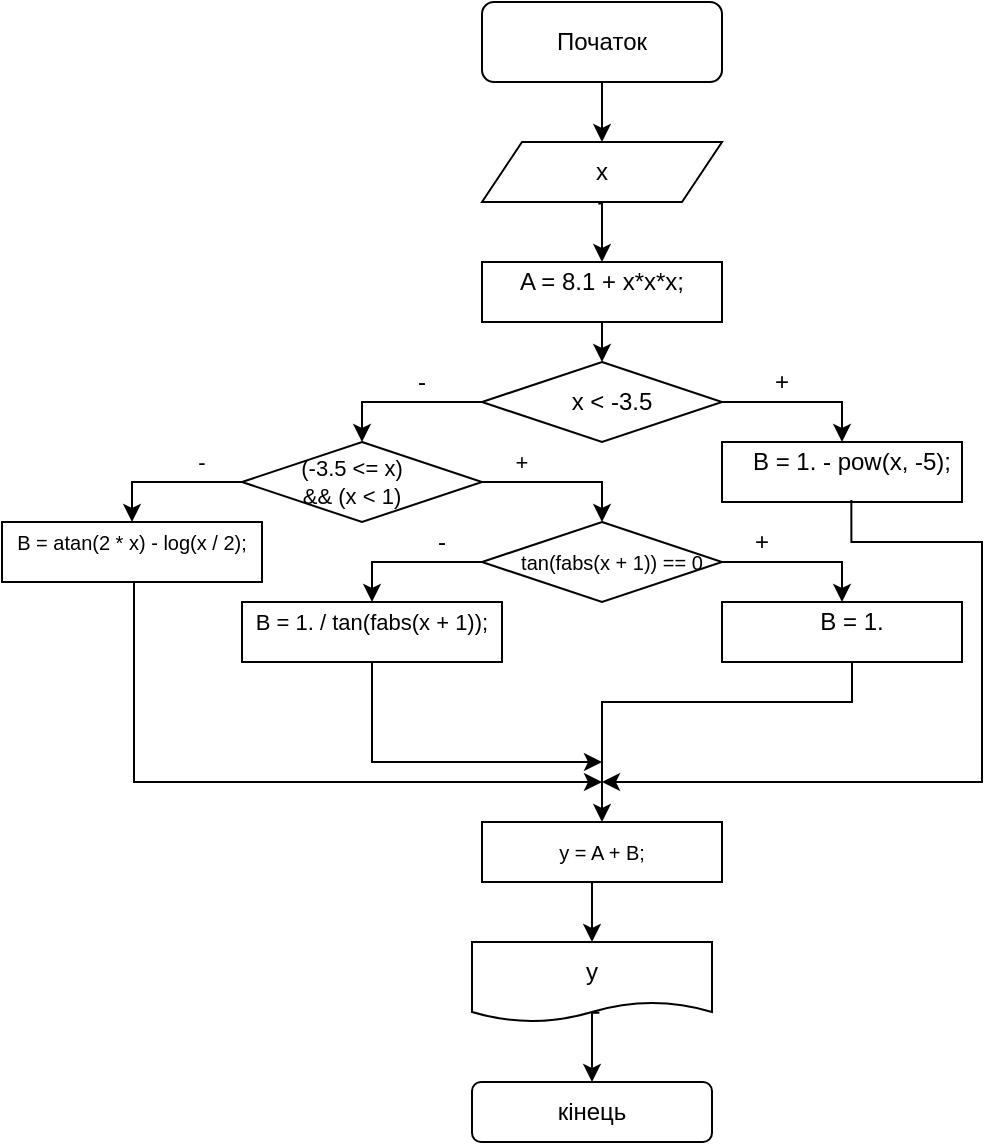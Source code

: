 <mxfile version="13.8.0" type="device"><diagram id="_zxZsBG4DTkRxUMZkxQ4" name="Page-1"><mxGraphModel dx="782" dy="412" grid="1" gridSize="10" guides="1" tooltips="1" connect="1" arrows="1" fold="1" page="1" pageScale="1" pageWidth="850" pageHeight="1100" math="0" shadow="0"><root><mxCell id="0"/><mxCell id="1" parent="0"/><mxCell id="PcTbW34z4467yY1mR02F-1" value="" style="rounded=1;whiteSpace=wrap;html=1;shadow=0;sketch=0;glass=0;" parent="1" vertex="1"><mxGeometry x="390" y="50" width="120" height="40" as="geometry"/></mxCell><mxCell id="PcTbW34z4467yY1mR02F-4" value="" style="shape=parallelogram;perimeter=parallelogramPerimeter;whiteSpace=wrap;html=1;fixedSize=1;shadow=0;glass=0;sketch=0;" parent="1" vertex="1"><mxGeometry x="390" y="120" width="120" height="30" as="geometry"/></mxCell><mxCell id="PcTbW34z4467yY1mR02F-7" value="" style="edgeStyle=orthogonalEdgeStyle;rounded=0;orthogonalLoop=1;jettySize=auto;html=1;exitX=0.5;exitY=1;exitDx=0;exitDy=0;" parent="1" source="PcTbW34z4467yY1mR02F-1" edge="1"><mxGeometry relative="1" as="geometry"><mxPoint x="450" y="100" as="sourcePoint"/><mxPoint x="450" y="120" as="targetPoint"/><Array as="points"/></mxGeometry></mxCell><mxCell id="PcTbW34z4467yY1mR02F-5" value="Початок" style="text;html=1;strokeColor=none;fillColor=none;align=center;verticalAlign=middle;whiteSpace=wrap;rounded=0;shadow=0;glass=0;sketch=0;" parent="1" vertex="1"><mxGeometry x="430" y="60" width="40" height="20" as="geometry"/></mxCell><mxCell id="PcTbW34z4467yY1mR02F-19" value="" style="edgeStyle=orthogonalEdgeStyle;rounded=0;orthogonalLoop=1;jettySize=auto;html=1;entryX=0.5;entryY=0;entryDx=0;entryDy=0;exitX=0.454;exitY=1.288;exitDx=0;exitDy=0;exitPerimeter=0;" parent="1" source="PcTbW34z4467yY1mR02F-6" target="PcTbW34z4467yY1mR02F-18" edge="1"><mxGeometry relative="1" as="geometry"><Array as="points"><mxPoint x="450" y="151"/></Array></mxGeometry></mxCell><mxCell id="PcTbW34z4467yY1mR02F-6" value="х" style="text;html=1;strokeColor=none;fillColor=none;align=center;verticalAlign=middle;whiteSpace=wrap;rounded=0;shadow=0;glass=0;sketch=0;" parent="1" vertex="1"><mxGeometry x="430" y="125" width="40" height="20" as="geometry"/></mxCell><mxCell id="PcTbW34z4467yY1mR02F-8" value="" style="rounded=0;whiteSpace=wrap;html=1;shadow=0;glass=0;sketch=0;" parent="1" vertex="1"><mxGeometry x="390" y="180" width="120" height="30" as="geometry"/></mxCell><mxCell id="PcTbW34z4467yY1mR02F-24" style="edgeStyle=orthogonalEdgeStyle;rounded=0;orthogonalLoop=1;jettySize=auto;html=1;exitX=1;exitY=0.5;exitDx=0;exitDy=0;entryX=0.5;entryY=0;entryDx=0;entryDy=0;" parent="1" source="PcTbW34z4467yY1mR02F-9" target="PcTbW34z4467yY1mR02F-14" edge="1"><mxGeometry relative="1" as="geometry"/></mxCell><mxCell id="PcTbW34z4467yY1mR02F-25" style="edgeStyle=orthogonalEdgeStyle;rounded=0;orthogonalLoop=1;jettySize=auto;html=1;exitX=0;exitY=0.5;exitDx=0;exitDy=0;entryX=0.5;entryY=0;entryDx=0;entryDy=0;" parent="1" source="PcTbW34z4467yY1mR02F-9" target="PcTbW34z4467yY1mR02F-10" edge="1"><mxGeometry relative="1" as="geometry"/></mxCell><mxCell id="PcTbW34z4467yY1mR02F-9" value="" style="rhombus;whiteSpace=wrap;html=1;shadow=0;glass=0;sketch=0;" parent="1" vertex="1"><mxGeometry x="390" y="230" width="120" height="40" as="geometry"/></mxCell><mxCell id="PcTbW34z4467yY1mR02F-28" style="edgeStyle=orthogonalEdgeStyle;rounded=0;orthogonalLoop=1;jettySize=auto;html=1;exitX=1;exitY=0.5;exitDx=0;exitDy=0;entryX=0.5;entryY=0;entryDx=0;entryDy=0;" parent="1" source="PcTbW34z4467yY1mR02F-10" target="PcTbW34z4467yY1mR02F-11" edge="1"><mxGeometry relative="1" as="geometry"/></mxCell><mxCell id="PcTbW34z4467yY1mR02F-39" style="edgeStyle=orthogonalEdgeStyle;rounded=0;orthogonalLoop=1;jettySize=auto;html=1;exitX=0;exitY=0.5;exitDx=0;exitDy=0;entryX=0.5;entryY=0;entryDx=0;entryDy=0;fontSize=11;" parent="1" source="PcTbW34z4467yY1mR02F-10" target="PcTbW34z4467yY1mR02F-17" edge="1"><mxGeometry relative="1" as="geometry"/></mxCell><mxCell id="PcTbW34z4467yY1mR02F-10" value="" style="rhombus;whiteSpace=wrap;html=1;shadow=0;glass=0;sketch=0;" parent="1" vertex="1"><mxGeometry x="270" y="270" width="120" height="40" as="geometry"/></mxCell><mxCell id="PcTbW34z4467yY1mR02F-40" style="edgeStyle=orthogonalEdgeStyle;rounded=0;orthogonalLoop=1;jettySize=auto;html=1;exitX=0;exitY=0.5;exitDx=0;exitDy=0;entryX=0.5;entryY=0;entryDx=0;entryDy=0;fontSize=11;" parent="1" source="PcTbW34z4467yY1mR02F-11" target="PcTbW34z4467yY1mR02F-16" edge="1"><mxGeometry relative="1" as="geometry"/></mxCell><mxCell id="PcTbW34z4467yY1mR02F-11" value="" style="rhombus;whiteSpace=wrap;html=1;shadow=0;glass=0;sketch=0;" parent="1" vertex="1"><mxGeometry x="390" y="310" width="120" height="40" as="geometry"/></mxCell><mxCell id="PcTbW34z4467yY1mR02F-14" value="" style="rounded=0;whiteSpace=wrap;html=1;shadow=0;glass=0;sketch=0;" parent="1" vertex="1"><mxGeometry x="510" y="270" width="120" height="30" as="geometry"/></mxCell><mxCell id="PcTbW34z4467yY1mR02F-15" value="" style="rounded=0;whiteSpace=wrap;html=1;shadow=0;glass=0;sketch=0;" parent="1" vertex="1"><mxGeometry x="510" y="350" width="120" height="30" as="geometry"/></mxCell><mxCell id="PcTbW34z4467yY1mR02F-16" value="" style="rounded=0;whiteSpace=wrap;html=1;shadow=0;glass=0;sketch=0;" parent="1" vertex="1"><mxGeometry x="270" y="350" width="130" height="30" as="geometry"/></mxCell><mxCell id="PcTbW34z4467yY1mR02F-17" value="" style="rounded=0;whiteSpace=wrap;html=1;shadow=0;glass=0;sketch=0;" parent="1" vertex="1"><mxGeometry x="150" y="310" width="130" height="30" as="geometry"/></mxCell><mxCell id="PcTbW34z4467yY1mR02F-23" style="edgeStyle=orthogonalEdgeStyle;rounded=0;orthogonalLoop=1;jettySize=auto;html=1;entryX=0.5;entryY=0;entryDx=0;entryDy=0;" parent="1" target="PcTbW34z4467yY1mR02F-9" edge="1"><mxGeometry relative="1" as="geometry"><mxPoint x="450" y="210" as="sourcePoint"/></mxGeometry></mxCell><mxCell id="PcTbW34z4467yY1mR02F-18" value="A = 8.1 + x*x*x;" style="text;html=1;strokeColor=none;fillColor=none;align=center;verticalAlign=middle;whiteSpace=wrap;rounded=0;shadow=0;glass=0;sketch=0;" parent="1" vertex="1"><mxGeometry x="405" y="180" width="90" height="20" as="geometry"/></mxCell><mxCell id="PcTbW34z4467yY1mR02F-21" value="x &lt; -3.5" style="text;html=1;strokeColor=none;fillColor=none;align=center;verticalAlign=middle;whiteSpace=wrap;rounded=0;shadow=0;glass=0;sketch=0;" parent="1" vertex="1"><mxGeometry x="430" y="240" width="50" height="20" as="geometry"/></mxCell><mxCell id="PcTbW34z4467yY1mR02F-26" value="+" style="text;html=1;strokeColor=none;fillColor=none;align=center;verticalAlign=middle;whiteSpace=wrap;rounded=0;shadow=0;glass=0;sketch=0;" parent="1" vertex="1"><mxGeometry x="520" y="230" width="40" height="20" as="geometry"/></mxCell><mxCell id="PcTbW34z4467yY1mR02F-27" value="-" style="text;html=1;strokeColor=none;fillColor=none;align=center;verticalAlign=middle;whiteSpace=wrap;rounded=0;shadow=0;glass=0;sketch=0;" parent="1" vertex="1"><mxGeometry x="340" y="230" width="40" height="20" as="geometry"/></mxCell><mxCell id="PcTbW34z4467yY1mR02F-49" style="edgeStyle=orthogonalEdgeStyle;rounded=0;orthogonalLoop=1;jettySize=auto;html=1;fontSize=10;exitX=0.497;exitY=1.45;exitDx=0;exitDy=0;exitPerimeter=0;" parent="1" source="PcTbW34z4467yY1mR02F-29" edge="1"><mxGeometry relative="1" as="geometry"><mxPoint x="450" y="440" as="targetPoint"/><mxPoint x="580" y="320" as="sourcePoint"/><Array as="points"><mxPoint x="575" y="320"/><mxPoint x="640" y="320"/><mxPoint x="640" y="440"/></Array></mxGeometry></mxCell><mxCell id="PcTbW34z4467yY1mR02F-29" value="B = 1. - pow(x, -5);" style="text;html=1;strokeColor=none;fillColor=none;align=center;verticalAlign=middle;whiteSpace=wrap;rounded=0;shadow=0;glass=0;sketch=0;" parent="1" vertex="1"><mxGeometry x="520" y="270" width="110" height="20" as="geometry"/></mxCell><mxCell id="PcTbW34z4467yY1mR02F-30" value="(-3.5 &amp;lt;= x) &amp;amp;&amp;amp; (x &amp;lt; 1)" style="text;html=1;strokeColor=none;fillColor=none;align=center;verticalAlign=middle;whiteSpace=wrap;rounded=0;shadow=0;glass=0;sketch=0;fontSize=11;" parent="1" vertex="1"><mxGeometry x="290" y="280" width="70" height="20" as="geometry"/></mxCell><mxCell id="PcTbW34z4467yY1mR02F-31" value="+" style="text;html=1;strokeColor=none;fillColor=none;align=center;verticalAlign=middle;whiteSpace=wrap;rounded=0;shadow=0;glass=0;sketch=0;fontSize=11;" parent="1" vertex="1"><mxGeometry x="390" y="270" width="40" height="20" as="geometry"/></mxCell><mxCell id="PcTbW34z4467yY1mR02F-34" value="-" style="text;html=1;strokeColor=none;fillColor=none;align=center;verticalAlign=middle;whiteSpace=wrap;rounded=0;shadow=0;glass=0;sketch=0;fontSize=11;" parent="1" vertex="1"><mxGeometry x="230" y="270" width="40" height="20" as="geometry"/></mxCell><mxCell id="PcTbW34z4467yY1mR02F-37" style="edgeStyle=orthogonalEdgeStyle;rounded=0;orthogonalLoop=1;jettySize=auto;html=1;exitX=1;exitY=0.5;exitDx=0;exitDy=0;entryX=0.5;entryY=0;entryDx=0;entryDy=0;fontSize=11;" parent="1" source="PcTbW34z4467yY1mR02F-35" target="PcTbW34z4467yY1mR02F-15" edge="1"><mxGeometry relative="1" as="geometry"/></mxCell><mxCell id="PcTbW34z4467yY1mR02F-35" value="&lt;font style=&quot;font-size: 10px&quot;&gt;tan(fabs(x + 1)) == 0&lt;/font&gt;" style="text;html=1;strokeColor=none;fillColor=none;align=center;verticalAlign=middle;whiteSpace=wrap;rounded=0;shadow=0;glass=0;sketch=0;fontSize=11;" parent="1" vertex="1"><mxGeometry x="400" y="320" width="110" height="20" as="geometry"/></mxCell><mxCell id="PcTbW34z4467yY1mR02F-41" value="+" style="text;html=1;strokeColor=none;fillColor=none;align=center;verticalAlign=middle;whiteSpace=wrap;rounded=0;shadow=0;glass=0;sketch=0;fontSize=12;" parent="1" vertex="1"><mxGeometry x="510" y="310" width="40" height="20" as="geometry"/></mxCell><mxCell id="PcTbW34z4467yY1mR02F-42" value="-" style="text;html=1;strokeColor=none;fillColor=none;align=center;verticalAlign=middle;whiteSpace=wrap;rounded=0;shadow=0;glass=0;sketch=0;fontSize=12;" parent="1" vertex="1"><mxGeometry x="350" y="310" width="40" height="20" as="geometry"/></mxCell><mxCell id="PcTbW34z4467yY1mR02F-48" style="edgeStyle=orthogonalEdgeStyle;rounded=0;orthogonalLoop=1;jettySize=auto;html=1;entryX=0.5;entryY=0;entryDx=0;entryDy=0;fontSize=10;" parent="1" target="PcTbW34z4467yY1mR02F-47" edge="1"><mxGeometry relative="1" as="geometry"><mxPoint x="570" y="380" as="sourcePoint"/><Array as="points"><mxPoint x="575" y="400"/><mxPoint x="450" y="400"/></Array></mxGeometry></mxCell><mxCell id="PcTbW34z4467yY1mR02F-44" value="B = 1." style="text;html=1;strokeColor=none;fillColor=none;align=center;verticalAlign=middle;whiteSpace=wrap;rounded=0;shadow=0;glass=0;sketch=0;fontSize=12;" parent="1" vertex="1"><mxGeometry x="555" y="350" width="40" height="20" as="geometry"/></mxCell><mxCell id="PcTbW34z4467yY1mR02F-50" style="edgeStyle=orthogonalEdgeStyle;rounded=0;orthogonalLoop=1;jettySize=auto;html=1;fontSize=10;" parent="1" edge="1"><mxGeometry relative="1" as="geometry"><mxPoint x="450" y="430" as="targetPoint"/><mxPoint x="335" y="380" as="sourcePoint"/><Array as="points"><mxPoint x="335" y="430"/></Array></mxGeometry></mxCell><mxCell id="PcTbW34z4467yY1mR02F-45" value="B = 1. / tan(fabs(x + 1));" style="text;html=1;strokeColor=none;fillColor=none;align=center;verticalAlign=middle;whiteSpace=wrap;rounded=0;shadow=0;glass=0;sketch=0;fontSize=11;" parent="1" vertex="1"><mxGeometry x="265" y="350" width="140" height="20" as="geometry"/></mxCell><mxCell id="PcTbW34z4467yY1mR02F-51" style="edgeStyle=orthogonalEdgeStyle;rounded=0;orthogonalLoop=1;jettySize=auto;html=1;fontSize=10;exitX=0.5;exitY=1;exitDx=0;exitDy=0;" parent="1" source="PcTbW34z4467yY1mR02F-17" edge="1"><mxGeometry relative="1" as="geometry"><mxPoint x="450" y="440" as="targetPoint"/><mxPoint x="190" y="380" as="sourcePoint"/><Array as="points"><mxPoint x="216" y="340"/><mxPoint x="216" y="440"/></Array></mxGeometry></mxCell><mxCell id="PcTbW34z4467yY1mR02F-46" value="B = atan(2 * x) - log(x / 2);" style="text;html=1;strokeColor=none;fillColor=none;align=center;verticalAlign=middle;whiteSpace=wrap;rounded=0;shadow=0;glass=0;sketch=0;fontSize=10;" parent="1" vertex="1"><mxGeometry x="150" y="310" width="130" height="20" as="geometry"/></mxCell><mxCell id="PcTbW34z4467yY1mR02F-60" style="edgeStyle=orthogonalEdgeStyle;rounded=0;orthogonalLoop=1;jettySize=auto;html=1;exitX=0.5;exitY=1;exitDx=0;exitDy=0;entryX=0.5;entryY=0;entryDx=0;entryDy=0;fontSize=12;" parent="1" source="PcTbW34z4467yY1mR02F-47" target="PcTbW34z4467yY1mR02F-57" edge="1"><mxGeometry relative="1" as="geometry"/></mxCell><mxCell id="PcTbW34z4467yY1mR02F-47" value="&lt;span&gt;y = A + B;&lt;/span&gt;" style="rounded=0;whiteSpace=wrap;html=1;shadow=0;glass=0;sketch=0;fontSize=10;" parent="1" vertex="1"><mxGeometry x="390" y="460" width="120" height="30" as="geometry"/></mxCell><mxCell id="PcTbW34z4467yY1mR02F-61" value="" style="edgeStyle=orthogonalEdgeStyle;rounded=0;orthogonalLoop=1;jettySize=auto;html=1;fontSize=12;exitX=0.531;exitY=0.883;exitDx=0;exitDy=0;exitPerimeter=0;" parent="1" source="PcTbW34z4467yY1mR02F-57" target="PcTbW34z4467yY1mR02F-59" edge="1"><mxGeometry relative="1" as="geometry"><Array as="points"><mxPoint x="445" y="555"/></Array></mxGeometry></mxCell><mxCell id="PcTbW34z4467yY1mR02F-57" value="&lt;font style=&quot;font-size: 12px;&quot;&gt;y&lt;/font&gt;" style="shape=document;whiteSpace=wrap;html=1;boundedLbl=1;shadow=0;glass=0;sketch=0;fontSize=12;size=0.25;" parent="1" vertex="1"><mxGeometry x="385" y="520" width="120" height="40" as="geometry"/></mxCell><mxCell id="PcTbW34z4467yY1mR02F-59" value="кінець" style="rounded=1;whiteSpace=wrap;html=1;shadow=0;glass=0;sketch=0;fontSize=12;" parent="1" vertex="1"><mxGeometry x="385" y="590" width="120" height="30" as="geometry"/></mxCell></root></mxGraphModel></diagram></mxfile>